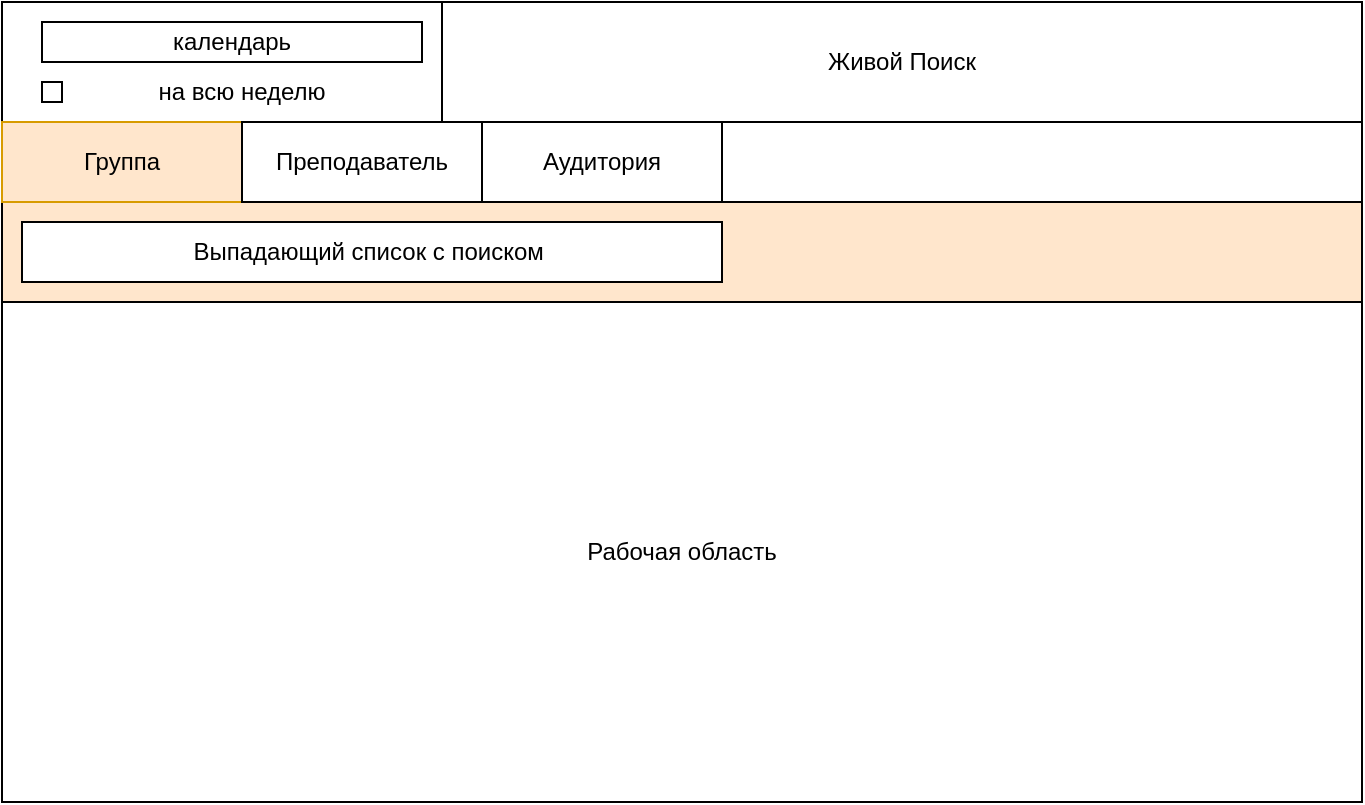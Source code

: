 <mxfile version="14.4.3" type="github">
  <diagram id="jTRVxhhDS5lnEadHWDOp" name="Page-1">
    <mxGraphModel dx="868" dy="492" grid="1" gridSize="10" guides="1" tooltips="1" connect="1" arrows="1" fold="1" page="1" pageScale="1" pageWidth="827" pageHeight="1169" math="0" shadow="0">
      <root>
        <mxCell id="0" />
        <mxCell id="1" parent="0" />
        <mxCell id="XGExtQAVM9hk3K5CSbnA-1" value="" style="rounded=0;whiteSpace=wrap;html=1;fillColor=#ffe6cc;" vertex="1" parent="1">
          <mxGeometry width="680" height="400" as="geometry" />
        </mxCell>
        <mxCell id="XGExtQAVM9hk3K5CSbnA-2" value="" style="rounded=0;whiteSpace=wrap;html=1;" vertex="1" parent="1">
          <mxGeometry width="230" height="60" as="geometry" />
        </mxCell>
        <mxCell id="XGExtQAVM9hk3K5CSbnA-3" value="&lt;font style=&quot;vertical-align: inherit&quot;&gt;&lt;font style=&quot;vertical-align: inherit&quot;&gt;календарь&lt;/font&gt;&lt;/font&gt;" style="rounded=0;whiteSpace=wrap;html=1;" vertex="1" parent="1">
          <mxGeometry x="20" y="10" width="190" height="20" as="geometry" />
        </mxCell>
        <mxCell id="XGExtQAVM9hk3K5CSbnA-4" value="" style="rounded=0;whiteSpace=wrap;html=1;" vertex="1" parent="1">
          <mxGeometry x="20" y="40" width="10" height="10" as="geometry" />
        </mxCell>
        <mxCell id="XGExtQAVM9hk3K5CSbnA-5" value="&lt;font style=&quot;vertical-align: inherit&quot;&gt;&lt;font style=&quot;vertical-align: inherit&quot;&gt;на всю неделю&lt;/font&gt;&lt;/font&gt;" style="text;html=1;strokeColor=none;fillColor=none;align=center;verticalAlign=middle;whiteSpace=wrap;rounded=0;" vertex="1" parent="1">
          <mxGeometry x="40" y="35" width="160" height="20" as="geometry" />
        </mxCell>
        <mxCell id="XGExtQAVM9hk3K5CSbnA-6" value="&lt;font style=&quot;vertical-align: inherit&quot;&gt;&lt;font style=&quot;vertical-align: inherit&quot;&gt;Живой Поиск&lt;br&gt;&lt;/font&gt;&lt;/font&gt;" style="rounded=0;whiteSpace=wrap;html=1;" vertex="1" parent="1">
          <mxGeometry x="220" width="460" height="60" as="geometry" />
        </mxCell>
        <mxCell id="XGExtQAVM9hk3K5CSbnA-12" value="Выпадающий список с поиском&amp;nbsp;" style="rounded=0;whiteSpace=wrap;html=1;strokeColor=#000000;" vertex="1" parent="1">
          <mxGeometry x="10" y="110" width="350" height="30" as="geometry" />
        </mxCell>
        <mxCell id="XGExtQAVM9hk3K5CSbnA-13" value="Рабочая область" style="rounded=0;whiteSpace=wrap;html=1;strokeColor=#000000;" vertex="1" parent="1">
          <mxGeometry y="150" width="680" height="250" as="geometry" />
        </mxCell>
        <mxCell id="XGExtQAVM9hk3K5CSbnA-14" value="" style="group" vertex="1" connectable="0" parent="1">
          <mxGeometry y="60" width="680" height="40" as="geometry" />
        </mxCell>
        <mxCell id="XGExtQAVM9hk3K5CSbnA-7" value="Группа" style="rounded=0;whiteSpace=wrap;html=1;fillColor=#ffe6cc;strokeColor=#d79b00;" vertex="1" parent="XGExtQAVM9hk3K5CSbnA-14">
          <mxGeometry width="120" height="40" as="geometry" />
        </mxCell>
        <mxCell id="XGExtQAVM9hk3K5CSbnA-8" value="Преподаватель" style="rounded=0;whiteSpace=wrap;html=1;" vertex="1" parent="XGExtQAVM9hk3K5CSbnA-14">
          <mxGeometry x="120" width="120" height="40" as="geometry" />
        </mxCell>
        <mxCell id="XGExtQAVM9hk3K5CSbnA-9" value="Аудитория" style="rounded=0;whiteSpace=wrap;html=1;" vertex="1" parent="XGExtQAVM9hk3K5CSbnA-14">
          <mxGeometry x="240" width="120" height="40" as="geometry" />
        </mxCell>
        <mxCell id="XGExtQAVM9hk3K5CSbnA-11" value="" style="rounded=0;whiteSpace=wrap;html=1;perimeterSpacing=0;" vertex="1" parent="XGExtQAVM9hk3K5CSbnA-14">
          <mxGeometry x="360" width="320" height="40" as="geometry" />
        </mxCell>
      </root>
    </mxGraphModel>
  </diagram>
</mxfile>
